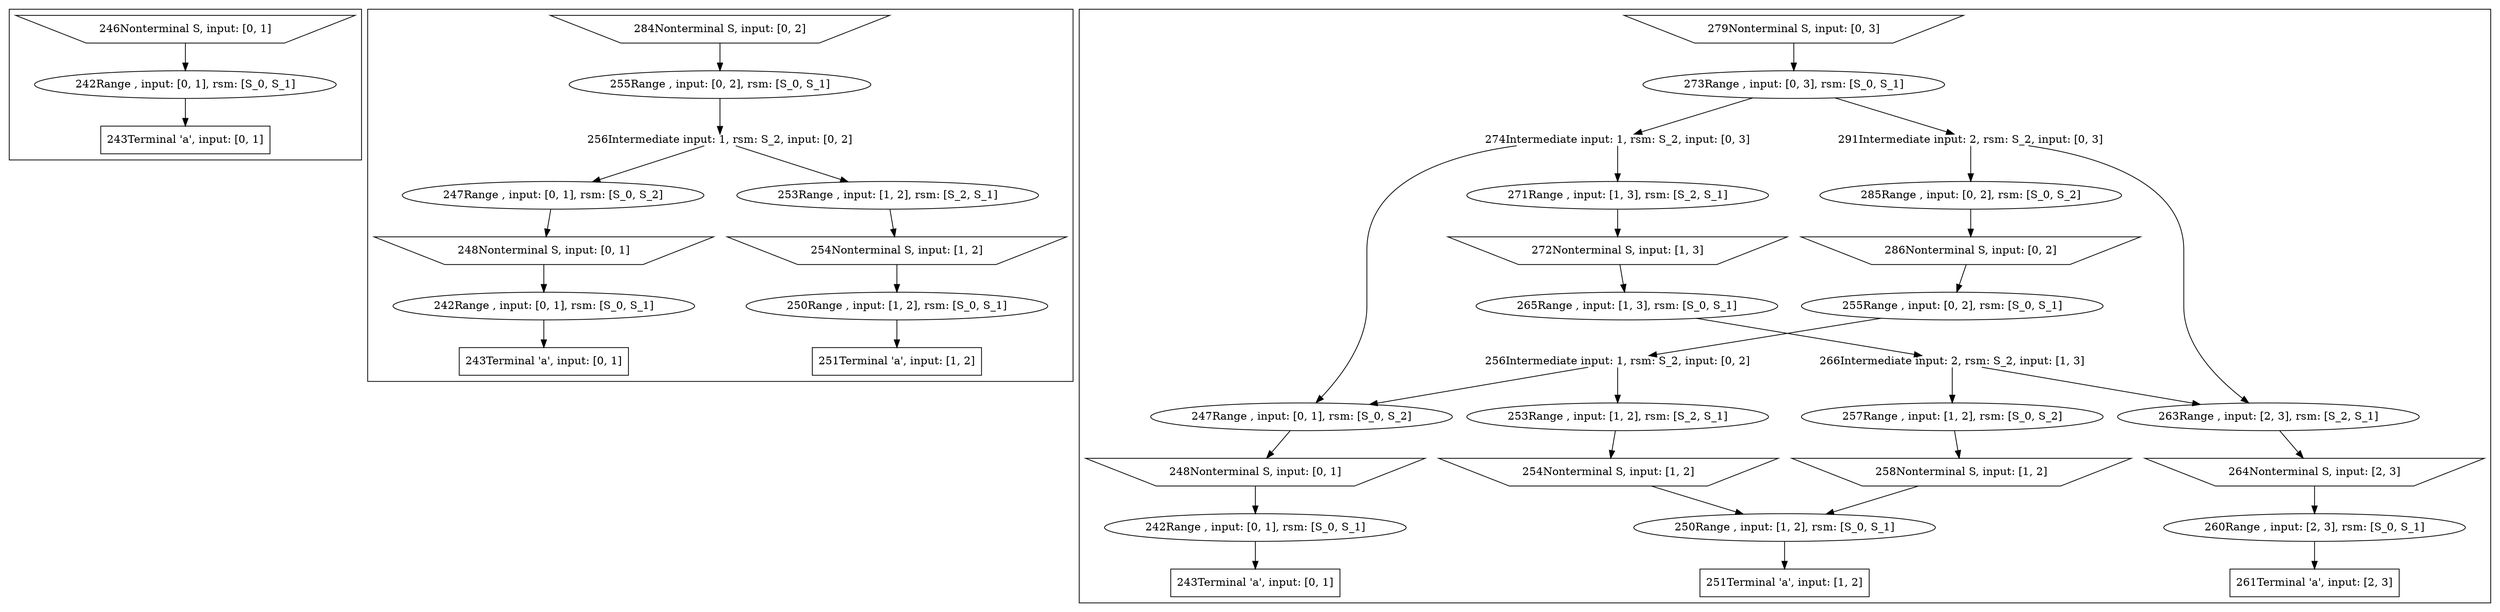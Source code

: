 digraph g {
labelloc="t"
label=""
subgraph cluster_0{
labelloc="t"
_0_0 [label = "242Range , input: [0, 1], rsm: [S_0, S_1]", shape = ellipse]
_0_1 [label = "243Terminal 'a', input: [0, 1]", shape = rectangle]
_0_2 [label = "246Nonterminal S, input: [0, 1]", shape = invtrapezium]
_0_0->_0_1
_0_2->_0_0
}

subgraph cluster_1{
labelloc="t"
_1_0 [label = "242Range , input: [0, 1], rsm: [S_0, S_1]", shape = ellipse]
_1_1 [label = "243Terminal 'a', input: [0, 1]", shape = rectangle]
_1_2 [label = "247Range , input: [0, 1], rsm: [S_0, S_2]", shape = ellipse]
_1_3 [label = "248Nonterminal S, input: [0, 1]", shape = invtrapezium]
_1_4 [label = "250Range , input: [1, 2], rsm: [S_0, S_1]", shape = ellipse]
_1_5 [label = "251Terminal 'a', input: [1, 2]", shape = rectangle]
_1_6 [label = "253Range , input: [1, 2], rsm: [S_2, S_1]", shape = ellipse]
_1_7 [label = "254Nonterminal S, input: [1, 2]", shape = invtrapezium]
_1_8 [label = "255Range , input: [0, 2], rsm: [S_0, S_1]", shape = ellipse]
_1_9 [label = "256Intermediate input: 1, rsm: S_2, input: [0, 2]", shape = plain]
_1_10 [label = "284Nonterminal S, input: [0, 2]", shape = invtrapezium]
_1_0->_1_1
_1_2->_1_3
_1_3->_1_0
_1_4->_1_5
_1_6->_1_7
_1_7->_1_4
_1_8->_1_9
_1_9->_1_2
_1_9->_1_6
_1_10->_1_8
}

subgraph cluster_2{
labelloc="t"
_2_0 [label = "242Range , input: [0, 1], rsm: [S_0, S_1]", shape = ellipse]
_2_1 [label = "243Terminal 'a', input: [0, 1]", shape = rectangle]
_2_2 [label = "247Range , input: [0, 1], rsm: [S_0, S_2]", shape = ellipse]
_2_3 [label = "248Nonterminal S, input: [0, 1]", shape = invtrapezium]
_2_4 [label = "250Range , input: [1, 2], rsm: [S_0, S_1]", shape = ellipse]
_2_5 [label = "251Terminal 'a', input: [1, 2]", shape = rectangle]
_2_6 [label = "253Range , input: [1, 2], rsm: [S_2, S_1]", shape = ellipse]
_2_7 [label = "254Nonterminal S, input: [1, 2]", shape = invtrapezium]
_2_8 [label = "255Range , input: [0, 2], rsm: [S_0, S_1]", shape = ellipse]
_2_9 [label = "256Intermediate input: 1, rsm: S_2, input: [0, 2]", shape = plain]
_2_10 [label = "257Range , input: [1, 2], rsm: [S_0, S_2]", shape = ellipse]
_2_11 [label = "258Nonterminal S, input: [1, 2]", shape = invtrapezium]
_2_12 [label = "260Range , input: [2, 3], rsm: [S_0, S_1]", shape = ellipse]
_2_13 [label = "261Terminal 'a', input: [2, 3]", shape = rectangle]
_2_14 [label = "263Range , input: [2, 3], rsm: [S_2, S_1]", shape = ellipse]
_2_15 [label = "264Nonterminal S, input: [2, 3]", shape = invtrapezium]
_2_16 [label = "265Range , input: [1, 3], rsm: [S_0, S_1]", shape = ellipse]
_2_17 [label = "266Intermediate input: 2, rsm: S_2, input: [1, 3]", shape = plain]
_2_18 [label = "271Range , input: [1, 3], rsm: [S_2, S_1]", shape = ellipse]
_2_19 [label = "272Nonterminal S, input: [1, 3]", shape = invtrapezium]
_2_20 [label = "273Range , input: [0, 3], rsm: [S_0, S_1]", shape = ellipse]
_2_21 [label = "274Intermediate input: 1, rsm: S_2, input: [0, 3]", shape = plain]
_2_22 [label = "279Nonterminal S, input: [0, 3]", shape = invtrapezium]
_2_23 [label = "285Range , input: [0, 2], rsm: [S_0, S_2]", shape = ellipse]
_2_24 [label = "286Nonterminal S, input: [0, 2]", shape = invtrapezium]
_2_25 [label = "291Intermediate input: 2, rsm: S_2, input: [0, 3]", shape = plain]
_2_0->_2_1
_2_2->_2_3
_2_3->_2_0
_2_4->_2_5
_2_6->_2_7
_2_7->_2_4
_2_8->_2_9
_2_9->_2_2
_2_9->_2_6
_2_10->_2_11
_2_11->_2_4
_2_12->_2_13
_2_14->_2_15
_2_15->_2_12
_2_16->_2_17
_2_17->_2_10
_2_17->_2_14
_2_18->_2_19
_2_19->_2_16
_2_20->_2_21
_2_20->_2_25
_2_21->_2_2
_2_21->_2_18
_2_22->_2_20
_2_23->_2_24
_2_24->_2_8
_2_25->_2_23
_2_25->_2_14
}

}

